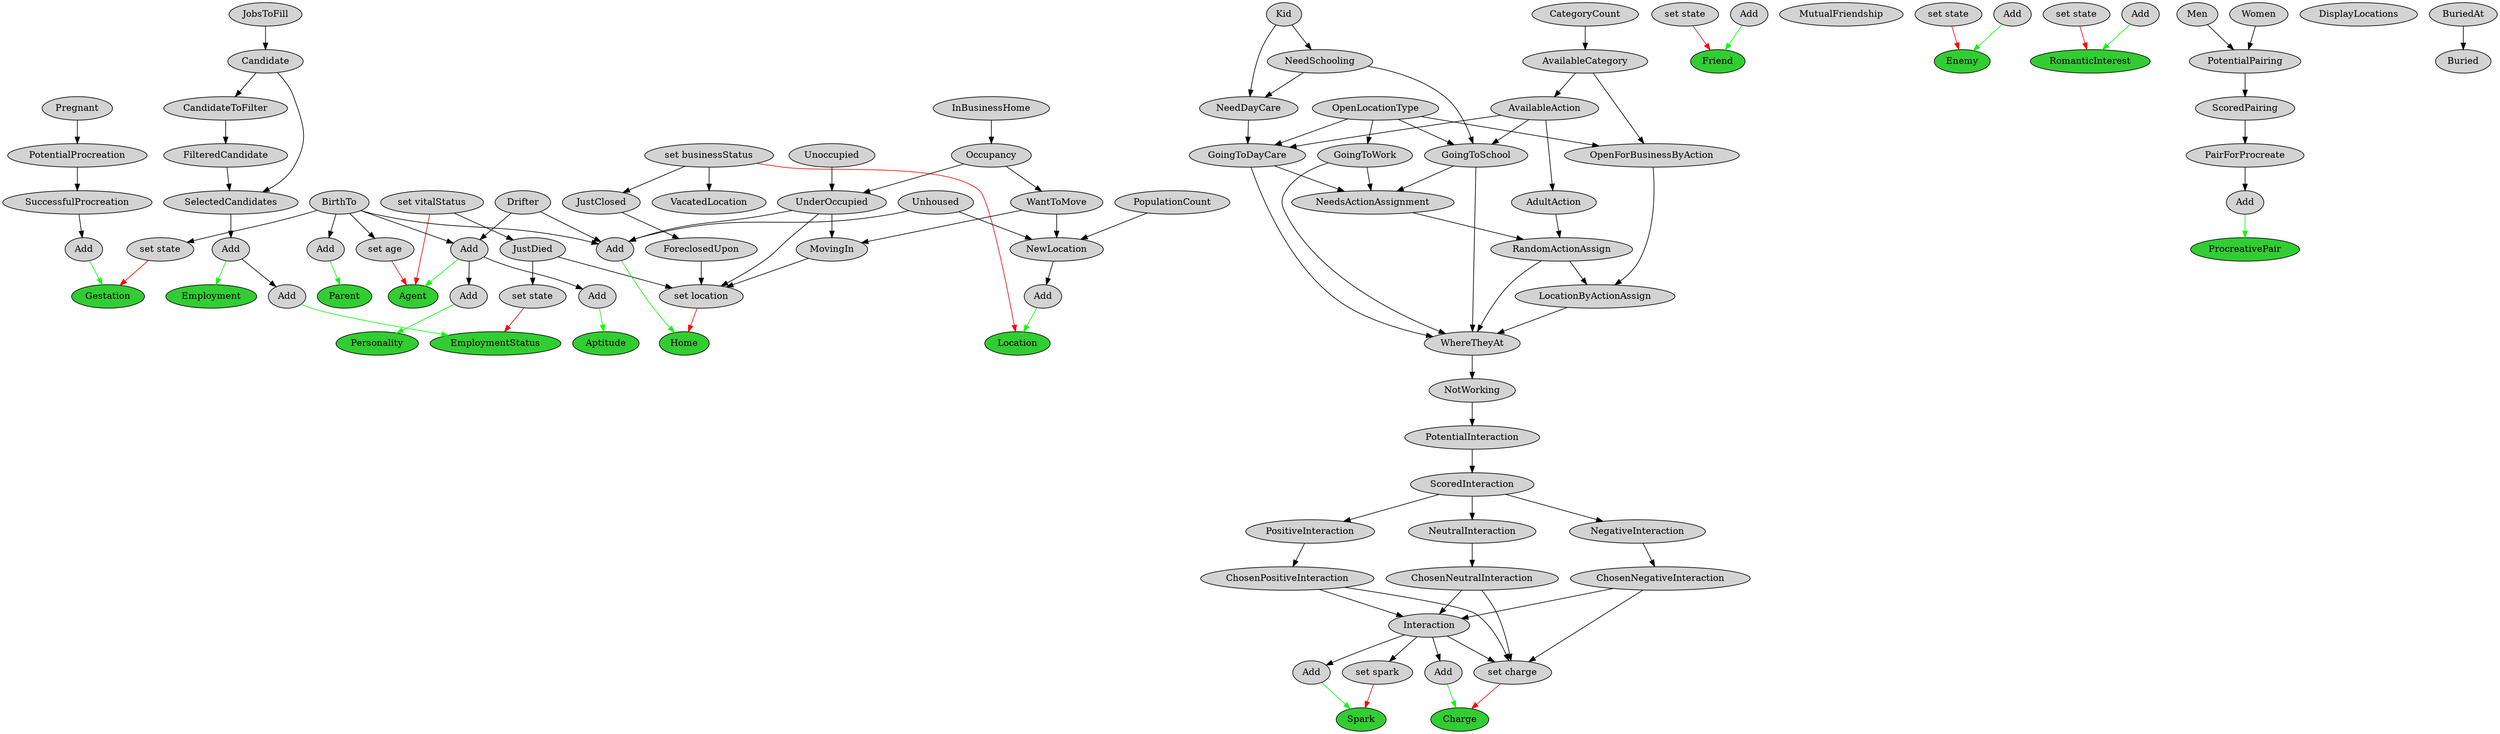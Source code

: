 digraph {
node [ style="filled"]
v0 [ label = "Agent" fillcolor="limegreen"];
v1 [ label = "set vitalStatus" rank="min"];
v2 [ label = "set age"];
v3 [ label = "BirthTo" rank="min"];
v4 [ label = "Add"];
v5 [ label = "Drifter" rank="min"];
v6 [ label = "Personality" fillcolor="limegreen"];
v7 [ label = "Add"];
v8 [ label = "Aptitude" fillcolor="limegreen"];
v9 [ label = "Add"];
v10 [ label = "PopulationCount" rank="min"];
v11 [ label = "JustDied"];
v12 [ label = "Spark" fillcolor="limegreen"];
v13 [ label = "set spark"];
v14 [ label = "Interaction"];
v15 [ label = "ChosenPositiveInteraction"];
v16 [ label = "PositiveInteraction"];
v17 [ label = "ScoredInteraction"];
v18 [ label = "PotentialInteraction"];
v19 [ label = "NotWorking"];
v20 [ label = "WhereTheyAt"];
v21 [ label = "GoingToSchool"];
v22 [ label = "AvailableAction"];
v23 [ label = "AvailableCategory"];
v24 [ label = "CategoryCount" rank="min"];
v25 [ label = "OpenLocationType" rank="min"];
v26 [ label = "NeedSchooling"];
v27 [ label = "Kid" rank="min"];
v28 [ label = "GoingToDayCare"];
v29 [ label = "NeedDayCare"];
v30 [ label = "GoingToWork"];
v31 [ label = "RandomActionAssign"];
v32 [ label = "AdultAction"];
v33 [ label = "NeedsActionAssignment"];
v34 [ label = "LocationByActionAssign"];
v35 [ label = "OpenForBusinessByAction"];
v36 [ label = "ChosenNeutralInteraction"];
v37 [ label = "NeutralInteraction"];
v38 [ label = "ChosenNegativeInteraction"];
v39 [ label = "NegativeInteraction"];
v40 [ label = "Add"];
v41 [ label = "Charge" fillcolor="limegreen"];
v42 [ label = "set charge"];
v43 [ label = "Add"];
v44 [ label = "Friend" fillcolor="limegreen"];
v45 [ label = "set state" rank="min"];
v46 [ label = "Add" rank="min"];
v47 [ label = "MutualFriendship" rank="min"];
v48 [ label = "Enemy" fillcolor="limegreen"];
v49 [ label = "set state" rank="min"];
v50 [ label = "Add" rank="min"];
v51 [ label = "RomanticInterest" fillcolor="limegreen"];
v52 [ label = "set state" rank="min"];
v53 [ label = "Add" rank="min"];
v54 [ label = "Parent" fillcolor="limegreen"];
v55 [ label = "Add"];
v56 [ label = "Men" rank="min"];
v57 [ label = "Women" rank="min"];
v58 [ label = "ProcreativePair" fillcolor="limegreen"];
v59 [ label = "Add"];
v60 [ label = "PairForProcreate"];
v61 [ label = "ScoredPairing"];
v62 [ label = "PotentialPairing"];
v63 [ label = "PotentialProcreation"];
v64 [ label = "Pregnant" rank="min"];
v65 [ label = "Gestation" fillcolor="limegreen"];
v66 [ label = "set state"];
v67 [ label = "Add"];
v68 [ label = "SuccessfulProcreation"];
v69 [ label = "Location" fillcolor="limegreen"];
v70 [ label = "set businessStatus" rank="min"];
v71 [ label = "Add"];
v72 [ label = "NewLocation"];
v73 [ label = "WantToMove"];
v74 [ label = "Occupancy"];
v75 [ label = "InBusinessHome" rank="min"];
v76 [ label = "Unhoused" rank="min"];
v77 [ label = "JustClosed"];
v78 [ label = "VacatedLocation"];
v79 [ label = "DisplayLocations" rank="min"];
v80 [ label = "Home" fillcolor="limegreen"];
v81 [ label = "set location"];
v82 [ label = "UnderOccupied"];
v83 [ label = "Unoccupied" rank="min"];
v84 [ label = "ForeclosedUpon"];
v85 [ label = "MovingIn"];
v86 [ label = "Add"];
v87 [ label = "BuriedAt" rank="min"];
v88 [ label = "Buried"];
v89 [ label = "Employment" fillcolor="limegreen"];
v90 [ label = "Add"];
v91 [ label = "SelectedCandidates"];
v92 [ label = "FilteredCandidate"];
v93 [ label = "CandidateToFilter"];
v94 [ label = "Candidate"];
v95 [ label = "JobsToFill" rank="min"];
v96 [ label = "EmploymentStatus" fillcolor="limegreen"];
v97 [ label = "set state"];
v98 [ label = "Add"];
v1 -> v0 [ color="red" ]
v2 -> v0 [ color="red" ]
v3 -> v2
v4 -> v0 [ color="green" ]
v5 -> v4
v3 -> v4
v7 -> v6 [ color="green" ]
v4 -> v7
v9 -> v8 [ color="green" ]
v4 -> v9
v1 -> v11
v13 -> v12 [ color="red" ]
v14 -> v13
v15 -> v14
v16 -> v15
v17 -> v16
v18 -> v17
v19 -> v18
v20 -> v19
v21 -> v20
v22 -> v21
v23 -> v22
v24 -> v23
v25 -> v21
v26 -> v21
v27 -> v26
v28 -> v20
v22 -> v28
v25 -> v28
v29 -> v28
v26 -> v29
v27 -> v29
v30 -> v20
v25 -> v30
v31 -> v20
v32 -> v31
v22 -> v32
v33 -> v31
v30 -> v33
v28 -> v33
v21 -> v33
v34 -> v20
v31 -> v34
v35 -> v34
v23 -> v35
v25 -> v35
v36 -> v14
v37 -> v36
v17 -> v37
v38 -> v14
v39 -> v38
v17 -> v39
v40 -> v12 [ color="green" ]
v14 -> v40
v42 -> v41 [ color="red" ]
v14 -> v42
v15 -> v42
v36 -> v42
v38 -> v42
v43 -> v41 [ color="green" ]
v14 -> v43
v45 -> v44 [ color="red" ]
v46 -> v44 [ color="green" ]
v49 -> v48 [ color="red" ]
v50 -> v48 [ color="green" ]
v52 -> v51 [ color="red" ]
v53 -> v51 [ color="green" ]
v55 -> v54 [ color="green" ]
v3 -> v55
v59 -> v58 [ color="green" ]
v60 -> v59
v61 -> v60
v62 -> v61
v57 -> v62
v56 -> v62
v64 -> v63
v66 -> v65 [ color="red" ]
v3 -> v66
v67 -> v65 [ color="green" ]
v68 -> v67
v63 -> v68
v70 -> v69 [ color="red" ]
v71 -> v69 [ color="green" ]
v72 -> v71
v73 -> v72
v74 -> v73
v75 -> v74
v76 -> v72
v10 -> v72
v70 -> v77
v70 -> v78
v81 -> v80 [ color="red" ]
v11 -> v81
v82 -> v81
v74 -> v82
v83 -> v82
v84 -> v81
v77 -> v84
v85 -> v81
v73 -> v85
v82 -> v85
v86 -> v80 [ color="green" ]
v3 -> v86
v82 -> v86
v5 -> v86
v76 -> v86
v87 -> v88
v90 -> v89 [ color="green" ]
v91 -> v90
v92 -> v91
v93 -> v92
v94 -> v93
v95 -> v94
v94 -> v91
v97 -> v96 [ color="red" ]
v11 -> v97
v98 -> v96 [ color="green" ]
v90 -> v98
}
